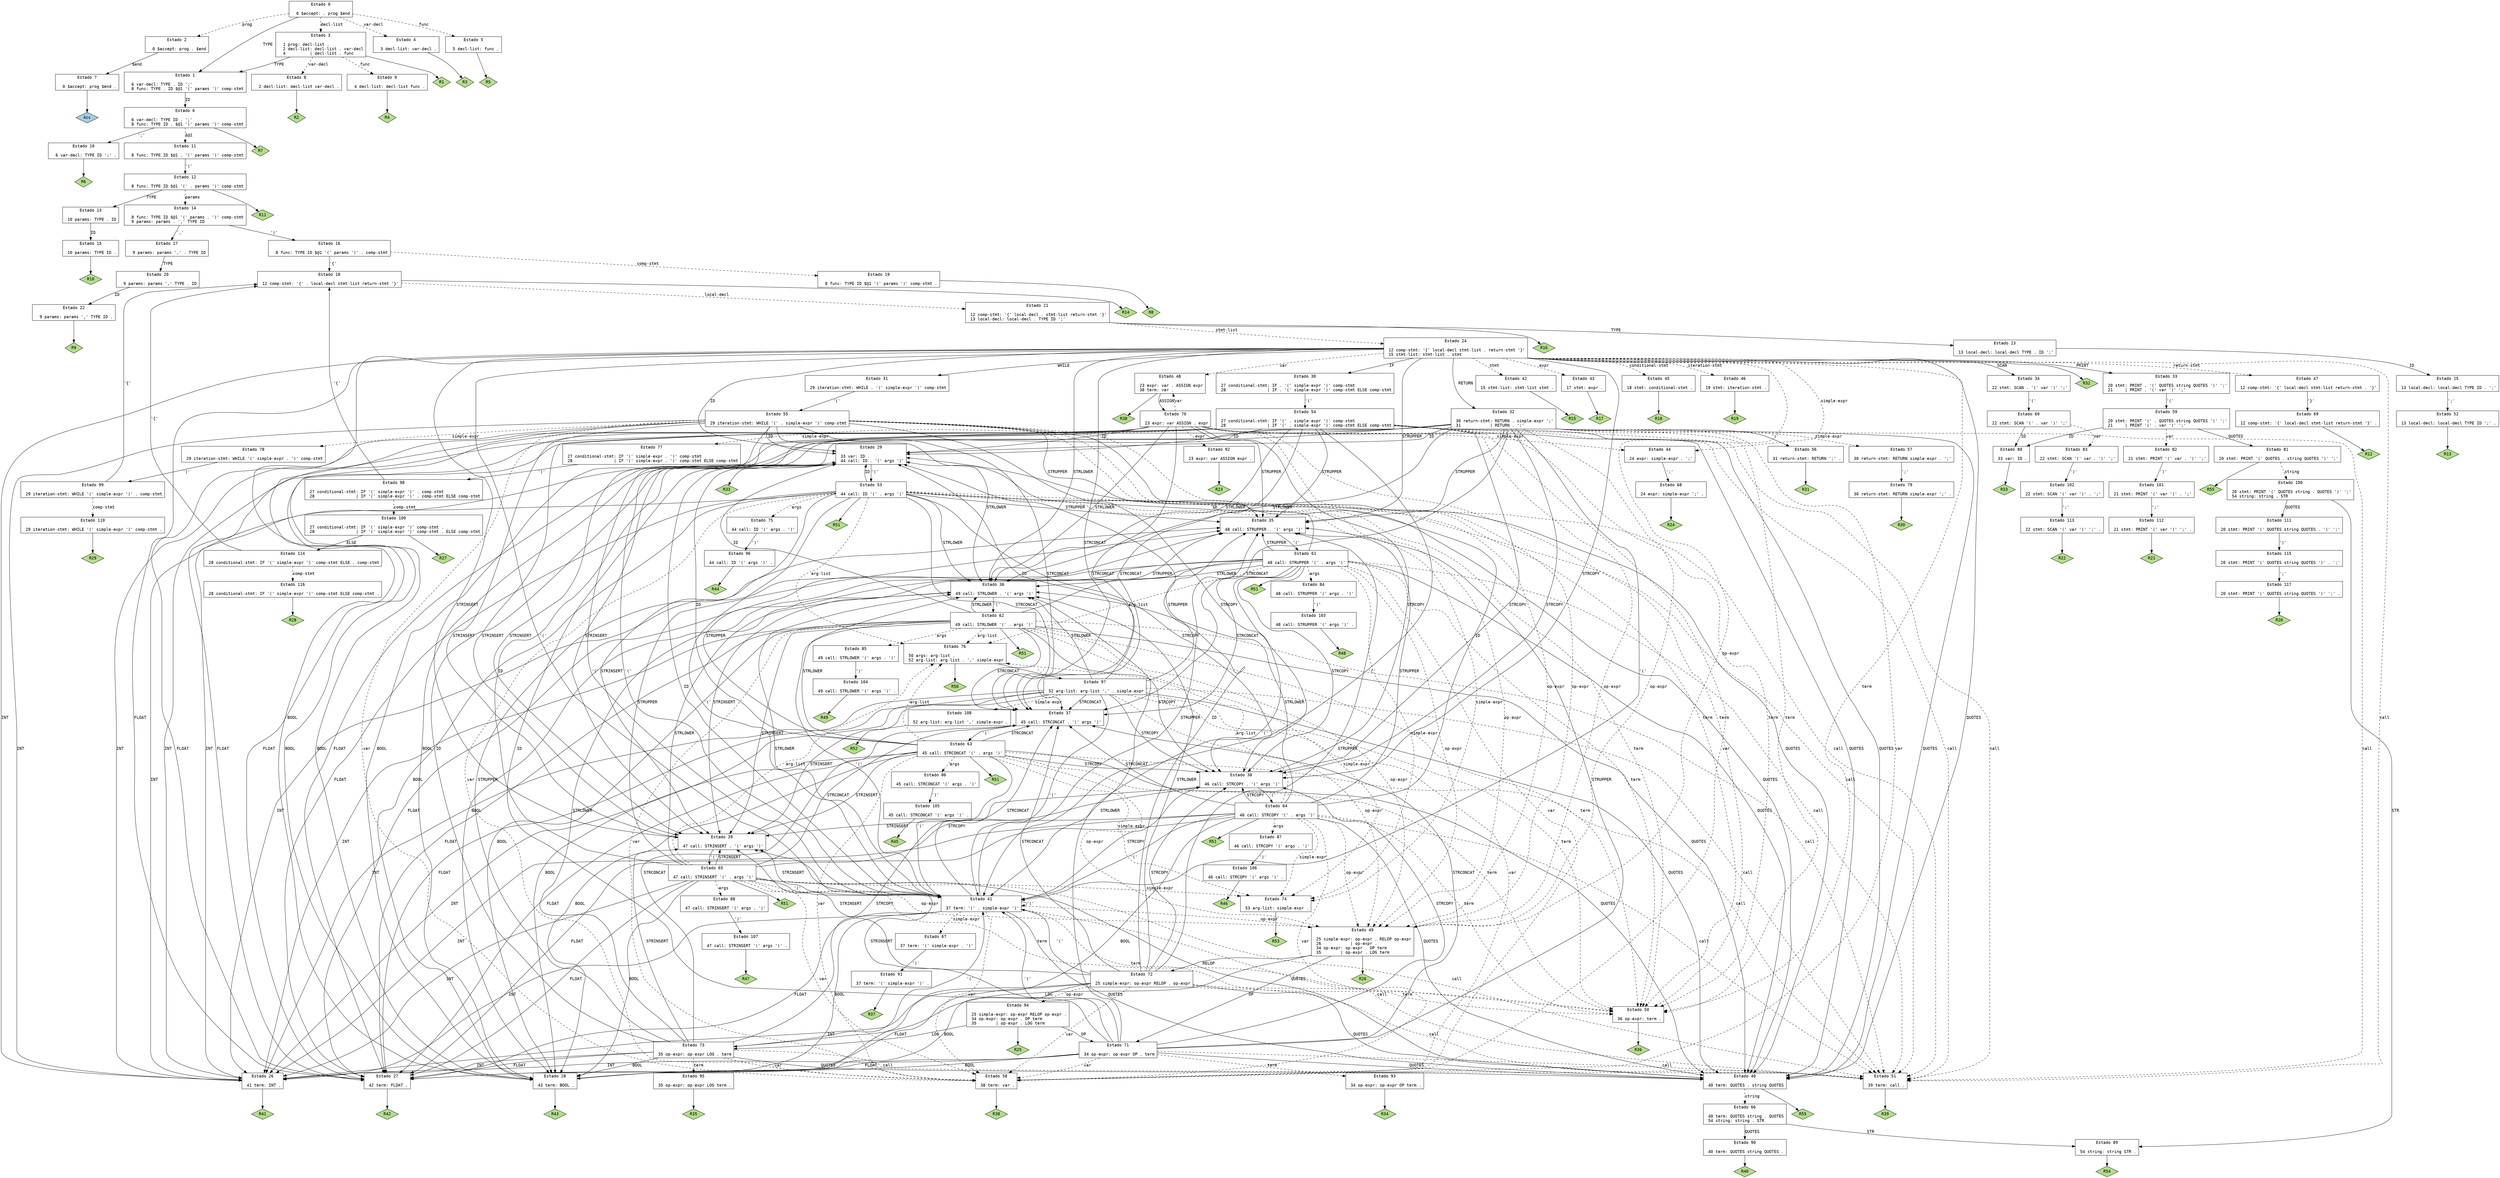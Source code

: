 // Gerado por GNU Bison 3.0.4.
// Relate erros para <bug-bison@gnu.org>.
// Site: <http://www.gnu.org/software/bison/>.

digraph "syntax.y"
{
  node [fontname = courier, shape = box, colorscheme = paired6]
  edge [fontname = courier]

  0 [label="Estado 0\n\l  0 $accept: . prog $end\l"]
  0 -> 1 [style=solid label="TYPE"]
  0 -> 2 [style=dashed label="prog"]
  0 -> 3 [style=dashed label="decl-list"]
  0 -> 4 [style=dashed label="var-decl"]
  0 -> 5 [style=dashed label="func"]
  1 [label="Estado 1\n\l  6 var-decl: TYPE . ID ';'\l  8 func: TYPE . ID $@1 '(' params ')' comp-stmt\l"]
  1 -> 6 [style=solid label="ID"]
  2 [label="Estado 2\n\l  0 $accept: prog . $end\l"]
  2 -> 7 [style=solid label="$end"]
  3 [label="Estado 3\n\l  1 prog: decl-list .\l  2 decl-list: decl-list . var-decl\l  4          | decl-list . func\l"]
  3 -> 1 [style=solid label="TYPE"]
  3 -> 8 [style=dashed label="var-decl"]
  3 -> 9 [style=dashed label="func"]
  3 -> "3R1" [style=solid]
 "3R1" [label="R1", fillcolor=3, shape=diamond, style=filled]
  4 [label="Estado 4\n\l  3 decl-list: var-decl .\l"]
  4 -> "4R3" [style=solid]
 "4R3" [label="R3", fillcolor=3, shape=diamond, style=filled]
  5 [label="Estado 5\n\l  5 decl-list: func .\l"]
  5 -> "5R5" [style=solid]
 "5R5" [label="R5", fillcolor=3, shape=diamond, style=filled]
  6 [label="Estado 6\n\l  6 var-decl: TYPE ID . ';'\l  8 func: TYPE ID . $@1 '(' params ')' comp-stmt\l"]
  6 -> 10 [style=solid label="';'"]
  6 -> 11 [style=dashed label="$@1"]
  6 -> "6R7" [style=solid]
 "6R7" [label="R7", fillcolor=3, shape=diamond, style=filled]
  7 [label="Estado 7\n\l  0 $accept: prog $end .\l"]
  7 -> "7R0" [style=solid]
 "7R0" [label="Acc", fillcolor=1, shape=diamond, style=filled]
  8 [label="Estado 8\n\l  2 decl-list: decl-list var-decl .\l"]
  8 -> "8R2" [style=solid]
 "8R2" [label="R2", fillcolor=3, shape=diamond, style=filled]
  9 [label="Estado 9\n\l  4 decl-list: decl-list func .\l"]
  9 -> "9R4" [style=solid]
 "9R4" [label="R4", fillcolor=3, shape=diamond, style=filled]
  10 [label="Estado 10\n\l  6 var-decl: TYPE ID ';' .\l"]
  10 -> "10R6" [style=solid]
 "10R6" [label="R6", fillcolor=3, shape=diamond, style=filled]
  11 [label="Estado 11\n\l  8 func: TYPE ID $@1 . '(' params ')' comp-stmt\l"]
  11 -> 12 [style=solid label="'('"]
  12 [label="Estado 12\n\l  8 func: TYPE ID $@1 '(' . params ')' comp-stmt\l"]
  12 -> 13 [style=solid label="TYPE"]
  12 -> 14 [style=dashed label="params"]
  12 -> "12R11" [style=solid]
 "12R11" [label="R11", fillcolor=3, shape=diamond, style=filled]
  13 [label="Estado 13\n\l 10 params: TYPE . ID\l"]
  13 -> 15 [style=solid label="ID"]
  14 [label="Estado 14\n\l  8 func: TYPE ID $@1 '(' params . ')' comp-stmt\l  9 params: params . ',' TYPE ID\l"]
  14 -> 16 [style=solid label="')'"]
  14 -> 17 [style=solid label="','"]
  15 [label="Estado 15\n\l 10 params: TYPE ID .\l"]
  15 -> "15R10" [style=solid]
 "15R10" [label="R10", fillcolor=3, shape=diamond, style=filled]
  16 [label="Estado 16\n\l  8 func: TYPE ID $@1 '(' params ')' . comp-stmt\l"]
  16 -> 18 [style=solid label="'{'"]
  16 -> 19 [style=dashed label="comp-stmt"]
  17 [label="Estado 17\n\l  9 params: params ',' . TYPE ID\l"]
  17 -> 20 [style=solid label="TYPE"]
  18 [label="Estado 18\n\l 12 comp-stmt: '{' . local-decl stmt-list return-stmt '}'\l"]
  18 -> 21 [style=dashed label="local-decl"]
  18 -> "18R14" [style=solid]
 "18R14" [label="R14", fillcolor=3, shape=diamond, style=filled]
  19 [label="Estado 19\n\l  8 func: TYPE ID $@1 '(' params ')' comp-stmt .\l"]
  19 -> "19R8" [style=solid]
 "19R8" [label="R8", fillcolor=3, shape=diamond, style=filled]
  20 [label="Estado 20\n\l  9 params: params ',' TYPE . ID\l"]
  20 -> 22 [style=solid label="ID"]
  21 [label="Estado 21\n\l 12 comp-stmt: '{' local-decl . stmt-list return-stmt '}'\l 13 local-decl: local-decl . TYPE ID ';'\l"]
  21 -> 23 [style=solid label="TYPE"]
  21 -> 24 [style=dashed label="stmt-list"]
  21 -> "21R16" [style=solid]
 "21R16" [label="R16", fillcolor=3, shape=diamond, style=filled]
  22 [label="Estado 22\n\l  9 params: params ',' TYPE ID .\l"]
  22 -> "22R9" [style=solid]
 "22R9" [label="R9", fillcolor=3, shape=diamond, style=filled]
  23 [label="Estado 23\n\l 13 local-decl: local-decl TYPE . ID ';'\l"]
  23 -> 25 [style=solid label="ID"]
  24 [label="Estado 24\n\l 12 comp-stmt: '{' local-decl stmt-list . return-stmt '}'\l 15 stmt-list: stmt-list . stmt\l"]
  24 -> 26 [style=solid label="INT"]
  24 -> 27 [style=solid label="FLOAT"]
  24 -> 28 [style=solid label="BOOL"]
  24 -> 29 [style=solid label="ID"]
  24 -> 30 [style=solid label="IF"]
  24 -> 31 [style=solid label="WHILE"]
  24 -> 32 [style=solid label="RETURN"]
  24 -> 33 [style=solid label="PRINT"]
  24 -> 34 [style=solid label="SCAN"]
  24 -> 35 [style=solid label="STRUPPER"]
  24 -> 36 [style=solid label="STRLOWER"]
  24 -> 37 [style=solid label="STRCONCAT"]
  24 -> 38 [style=solid label="STRCOPY"]
  24 -> 39 [style=solid label="STRINSERT"]
  24 -> 40 [style=solid label="QUOTES"]
  24 -> 41 [style=solid label="'('"]
  24 -> 42 [style=dashed label="stmt"]
  24 -> 43 [style=dashed label="expr"]
  24 -> 44 [style=dashed label="simple-expr"]
  24 -> 45 [style=dashed label="conditional-stmt"]
  24 -> 46 [style=dashed label="iteration-stmt"]
  24 -> 47 [style=dashed label="return-stmt"]
  24 -> 48 [style=dashed label="var"]
  24 -> 49 [style=dashed label="op-expr"]
  24 -> 50 [style=dashed label="term"]
  24 -> 51 [style=dashed label="call"]
  24 -> "24R32" [style=solid]
 "24R32" [label="R32", fillcolor=3, shape=diamond, style=filled]
  25 [label="Estado 25\n\l 13 local-decl: local-decl TYPE ID . ';'\l"]
  25 -> 52 [style=solid label="';'"]
  26 [label="Estado 26\n\l 41 term: INT .\l"]
  26 -> "26R41" [style=solid]
 "26R41" [label="R41", fillcolor=3, shape=diamond, style=filled]
  27 [label="Estado 27\n\l 42 term: FLOAT .\l"]
  27 -> "27R42" [style=solid]
 "27R42" [label="R42", fillcolor=3, shape=diamond, style=filled]
  28 [label="Estado 28\n\l 43 term: BOOL .\l"]
  28 -> "28R43" [style=solid]
 "28R43" [label="R43", fillcolor=3, shape=diamond, style=filled]
  29 [label="Estado 29\n\l 33 var: ID .\l 44 call: ID . '(' args ')'\l"]
  29 -> 53 [style=solid label="'('"]
  29 -> "29R33" [style=solid]
 "29R33" [label="R33", fillcolor=3, shape=diamond, style=filled]
  30 [label="Estado 30\n\l 27 conditional-stmt: IF . '(' simple-expr ')' comp-stmt\l 28                 | IF . '(' simple-expr ')' comp-stmt ELSE comp-stmt\l"]
  30 -> 54 [style=solid label="'('"]
  31 [label="Estado 31\n\l 29 iteration-stmt: WHILE . '(' simple-expr ')' comp-stmt\l"]
  31 -> 55 [style=solid label="'('"]
  32 [label="Estado 32\n\l 30 return-stmt: RETURN . simple-expr ';'\l 31            | RETURN . ';'\l"]
  32 -> 26 [style=solid label="INT"]
  32 -> 27 [style=solid label="FLOAT"]
  32 -> 28 [style=solid label="BOOL"]
  32 -> 29 [style=solid label="ID"]
  32 -> 35 [style=solid label="STRUPPER"]
  32 -> 36 [style=solid label="STRLOWER"]
  32 -> 37 [style=solid label="STRCONCAT"]
  32 -> 38 [style=solid label="STRCOPY"]
  32 -> 39 [style=solid label="STRINSERT"]
  32 -> 40 [style=solid label="QUOTES"]
  32 -> 56 [style=solid label="';'"]
  32 -> 41 [style=solid label="'('"]
  32 -> 57 [style=dashed label="simple-expr"]
  32 -> 58 [style=dashed label="var"]
  32 -> 49 [style=dashed label="op-expr"]
  32 -> 50 [style=dashed label="term"]
  32 -> 51 [style=dashed label="call"]
  33 [label="Estado 33\n\l 20 stmt: PRINT . '(' QUOTES string QUOTES ')' ';'\l 21     | PRINT . '(' var ')' ';'\l"]
  33 -> 59 [style=solid label="'('"]
  34 [label="Estado 34\n\l 22 stmt: SCAN . '(' var ')' ';'\l"]
  34 -> 60 [style=solid label="'('"]
  35 [label="Estado 35\n\l 48 call: STRUPPER . '(' args ')'\l"]
  35 -> 61 [style=solid label="'('"]
  36 [label="Estado 36\n\l 49 call: STRLOWER . '(' args ')'\l"]
  36 -> 62 [style=solid label="'('"]
  37 [label="Estado 37\n\l 45 call: STRCONCAT . '(' args ')'\l"]
  37 -> 63 [style=solid label="'('"]
  38 [label="Estado 38\n\l 46 call: STRCOPY . '(' args ')'\l"]
  38 -> 64 [style=solid label="'('"]
  39 [label="Estado 39\n\l 47 call: STRINSERT . '(' args ')'\l"]
  39 -> 65 [style=solid label="'('"]
  40 [label="Estado 40\n\l 40 term: QUOTES . string QUOTES\l"]
  40 -> 66 [style=dashed label="string"]
  40 -> "40R55" [style=solid]
 "40R55" [label="R55", fillcolor=3, shape=diamond, style=filled]
  41 [label="Estado 41\n\l 37 term: '(' . simple-expr ')'\l"]
  41 -> 26 [style=solid label="INT"]
  41 -> 27 [style=solid label="FLOAT"]
  41 -> 28 [style=solid label="BOOL"]
  41 -> 29 [style=solid label="ID"]
  41 -> 35 [style=solid label="STRUPPER"]
  41 -> 36 [style=solid label="STRLOWER"]
  41 -> 37 [style=solid label="STRCONCAT"]
  41 -> 38 [style=solid label="STRCOPY"]
  41 -> 39 [style=solid label="STRINSERT"]
  41 -> 40 [style=solid label="QUOTES"]
  41 -> 41 [style=solid label="'('"]
  41 -> 67 [style=dashed label="simple-expr"]
  41 -> 58 [style=dashed label="var"]
  41 -> 49 [style=dashed label="op-expr"]
  41 -> 50 [style=dashed label="term"]
  41 -> 51 [style=dashed label="call"]
  42 [label="Estado 42\n\l 15 stmt-list: stmt-list stmt .\l"]
  42 -> "42R15" [style=solid]
 "42R15" [label="R15", fillcolor=3, shape=diamond, style=filled]
  43 [label="Estado 43\n\l 17 stmt: expr .\l"]
  43 -> "43R17" [style=solid]
 "43R17" [label="R17", fillcolor=3, shape=diamond, style=filled]
  44 [label="Estado 44\n\l 24 expr: simple-expr . ';'\l"]
  44 -> 68 [style=solid label="';'"]
  45 [label="Estado 45\n\l 18 stmt: conditional-stmt .\l"]
  45 -> "45R18" [style=solid]
 "45R18" [label="R18", fillcolor=3, shape=diamond, style=filled]
  46 [label="Estado 46\n\l 19 stmt: iteration-stmt .\l"]
  46 -> "46R19" [style=solid]
 "46R19" [label="R19", fillcolor=3, shape=diamond, style=filled]
  47 [label="Estado 47\n\l 12 comp-stmt: '{' local-decl stmt-list return-stmt . '}'\l"]
  47 -> 69 [style=solid label="'}'"]
  48 [label="Estado 48\n\l 23 expr: var . ASSIGN expr\l 38 term: var .\l"]
  48 -> 70 [style=solid label="ASSIGN"]
  48 -> "48R38" [style=solid]
 "48R38" [label="R38", fillcolor=3, shape=diamond, style=filled]
  49 [label="Estado 49\n\l 25 simple-expr: op-expr . RELOP op-expr\l 26            | op-expr .\l 34 op-expr: op-expr . OP term\l 35        | op-expr . LOG term\l"]
  49 -> 71 [style=solid label="OP"]
  49 -> 72 [style=solid label="RELOP"]
  49 -> 73 [style=solid label="LOG"]
  49 -> "49R26" [style=solid]
 "49R26" [label="R26", fillcolor=3, shape=diamond, style=filled]
  50 [label="Estado 50\n\l 36 op-expr: term .\l"]
  50 -> "50R36" [style=solid]
 "50R36" [label="R36", fillcolor=3, shape=diamond, style=filled]
  51 [label="Estado 51\n\l 39 term: call .\l"]
  51 -> "51R39" [style=solid]
 "51R39" [label="R39", fillcolor=3, shape=diamond, style=filled]
  52 [label="Estado 52\n\l 13 local-decl: local-decl TYPE ID ';' .\l"]
  52 -> "52R13" [style=solid]
 "52R13" [label="R13", fillcolor=3, shape=diamond, style=filled]
  53 [label="Estado 53\n\l 44 call: ID '(' . args ')'\l"]
  53 -> 26 [style=solid label="INT"]
  53 -> 27 [style=solid label="FLOAT"]
  53 -> 28 [style=solid label="BOOL"]
  53 -> 29 [style=solid label="ID"]
  53 -> 35 [style=solid label="STRUPPER"]
  53 -> 36 [style=solid label="STRLOWER"]
  53 -> 37 [style=solid label="STRCONCAT"]
  53 -> 38 [style=solid label="STRCOPY"]
  53 -> 39 [style=solid label="STRINSERT"]
  53 -> 40 [style=solid label="QUOTES"]
  53 -> 41 [style=solid label="'('"]
  53 -> 74 [style=dashed label="simple-expr"]
  53 -> 58 [style=dashed label="var"]
  53 -> 49 [style=dashed label="op-expr"]
  53 -> 50 [style=dashed label="term"]
  53 -> 51 [style=dashed label="call"]
  53 -> 75 [style=dashed label="args"]
  53 -> 76 [style=dashed label="arg-list"]
  53 -> "53R51" [style=solid]
 "53R51" [label="R51", fillcolor=3, shape=diamond, style=filled]
  54 [label="Estado 54\n\l 27 conditional-stmt: IF '(' . simple-expr ')' comp-stmt\l 28                 | IF '(' . simple-expr ')' comp-stmt ELSE comp-stmt\l"]
  54 -> 26 [style=solid label="INT"]
  54 -> 27 [style=solid label="FLOAT"]
  54 -> 28 [style=solid label="BOOL"]
  54 -> 29 [style=solid label="ID"]
  54 -> 35 [style=solid label="STRUPPER"]
  54 -> 36 [style=solid label="STRLOWER"]
  54 -> 37 [style=solid label="STRCONCAT"]
  54 -> 38 [style=solid label="STRCOPY"]
  54 -> 39 [style=solid label="STRINSERT"]
  54 -> 40 [style=solid label="QUOTES"]
  54 -> 41 [style=solid label="'('"]
  54 -> 77 [style=dashed label="simple-expr"]
  54 -> 58 [style=dashed label="var"]
  54 -> 49 [style=dashed label="op-expr"]
  54 -> 50 [style=dashed label="term"]
  54 -> 51 [style=dashed label="call"]
  55 [label="Estado 55\n\l 29 iteration-stmt: WHILE '(' . simple-expr ')' comp-stmt\l"]
  55 -> 26 [style=solid label="INT"]
  55 -> 27 [style=solid label="FLOAT"]
  55 -> 28 [style=solid label="BOOL"]
  55 -> 29 [style=solid label="ID"]
  55 -> 35 [style=solid label="STRUPPER"]
  55 -> 36 [style=solid label="STRLOWER"]
  55 -> 37 [style=solid label="STRCONCAT"]
  55 -> 38 [style=solid label="STRCOPY"]
  55 -> 39 [style=solid label="STRINSERT"]
  55 -> 40 [style=solid label="QUOTES"]
  55 -> 41 [style=solid label="'('"]
  55 -> 78 [style=dashed label="simple-expr"]
  55 -> 58 [style=dashed label="var"]
  55 -> 49 [style=dashed label="op-expr"]
  55 -> 50 [style=dashed label="term"]
  55 -> 51 [style=dashed label="call"]
  56 [label="Estado 56\n\l 31 return-stmt: RETURN ';' .\l"]
  56 -> "56R31" [style=solid]
 "56R31" [label="R31", fillcolor=3, shape=diamond, style=filled]
  57 [label="Estado 57\n\l 30 return-stmt: RETURN simple-expr . ';'\l"]
  57 -> 79 [style=solid label="';'"]
  58 [label="Estado 58\n\l 38 term: var .\l"]
  58 -> "58R38" [style=solid]
 "58R38" [label="R38", fillcolor=3, shape=diamond, style=filled]
  59 [label="Estado 59\n\l 20 stmt: PRINT '(' . QUOTES string QUOTES ')' ';'\l 21     | PRINT '(' . var ')' ';'\l"]
  59 -> 80 [style=solid label="ID"]
  59 -> 81 [style=solid label="QUOTES"]
  59 -> 82 [style=dashed label="var"]
  60 [label="Estado 60\n\l 22 stmt: SCAN '(' . var ')' ';'\l"]
  60 -> 80 [style=solid label="ID"]
  60 -> 83 [style=dashed label="var"]
  61 [label="Estado 61\n\l 48 call: STRUPPER '(' . args ')'\l"]
  61 -> 26 [style=solid label="INT"]
  61 -> 27 [style=solid label="FLOAT"]
  61 -> 28 [style=solid label="BOOL"]
  61 -> 29 [style=solid label="ID"]
  61 -> 35 [style=solid label="STRUPPER"]
  61 -> 36 [style=solid label="STRLOWER"]
  61 -> 37 [style=solid label="STRCONCAT"]
  61 -> 38 [style=solid label="STRCOPY"]
  61 -> 39 [style=solid label="STRINSERT"]
  61 -> 40 [style=solid label="QUOTES"]
  61 -> 41 [style=solid label="'('"]
  61 -> 74 [style=dashed label="simple-expr"]
  61 -> 58 [style=dashed label="var"]
  61 -> 49 [style=dashed label="op-expr"]
  61 -> 50 [style=dashed label="term"]
  61 -> 51 [style=dashed label="call"]
  61 -> 84 [style=dashed label="args"]
  61 -> 76 [style=dashed label="arg-list"]
  61 -> "61R51" [style=solid]
 "61R51" [label="R51", fillcolor=3, shape=diamond, style=filled]
  62 [label="Estado 62\n\l 49 call: STRLOWER '(' . args ')'\l"]
  62 -> 26 [style=solid label="INT"]
  62 -> 27 [style=solid label="FLOAT"]
  62 -> 28 [style=solid label="BOOL"]
  62 -> 29 [style=solid label="ID"]
  62 -> 35 [style=solid label="STRUPPER"]
  62 -> 36 [style=solid label="STRLOWER"]
  62 -> 37 [style=solid label="STRCONCAT"]
  62 -> 38 [style=solid label="STRCOPY"]
  62 -> 39 [style=solid label="STRINSERT"]
  62 -> 40 [style=solid label="QUOTES"]
  62 -> 41 [style=solid label="'('"]
  62 -> 74 [style=dashed label="simple-expr"]
  62 -> 58 [style=dashed label="var"]
  62 -> 49 [style=dashed label="op-expr"]
  62 -> 50 [style=dashed label="term"]
  62 -> 51 [style=dashed label="call"]
  62 -> 85 [style=dashed label="args"]
  62 -> 76 [style=dashed label="arg-list"]
  62 -> "62R51" [style=solid]
 "62R51" [label="R51", fillcolor=3, shape=diamond, style=filled]
  63 [label="Estado 63\n\l 45 call: STRCONCAT '(' . args ')'\l"]
  63 -> 26 [style=solid label="INT"]
  63 -> 27 [style=solid label="FLOAT"]
  63 -> 28 [style=solid label="BOOL"]
  63 -> 29 [style=solid label="ID"]
  63 -> 35 [style=solid label="STRUPPER"]
  63 -> 36 [style=solid label="STRLOWER"]
  63 -> 37 [style=solid label="STRCONCAT"]
  63 -> 38 [style=solid label="STRCOPY"]
  63 -> 39 [style=solid label="STRINSERT"]
  63 -> 40 [style=solid label="QUOTES"]
  63 -> 41 [style=solid label="'('"]
  63 -> 74 [style=dashed label="simple-expr"]
  63 -> 58 [style=dashed label="var"]
  63 -> 49 [style=dashed label="op-expr"]
  63 -> 50 [style=dashed label="term"]
  63 -> 51 [style=dashed label="call"]
  63 -> 86 [style=dashed label="args"]
  63 -> 76 [style=dashed label="arg-list"]
  63 -> "63R51" [style=solid]
 "63R51" [label="R51", fillcolor=3, shape=diamond, style=filled]
  64 [label="Estado 64\n\l 46 call: STRCOPY '(' . args ')'\l"]
  64 -> 26 [style=solid label="INT"]
  64 -> 27 [style=solid label="FLOAT"]
  64 -> 28 [style=solid label="BOOL"]
  64 -> 29 [style=solid label="ID"]
  64 -> 35 [style=solid label="STRUPPER"]
  64 -> 36 [style=solid label="STRLOWER"]
  64 -> 37 [style=solid label="STRCONCAT"]
  64 -> 38 [style=solid label="STRCOPY"]
  64 -> 39 [style=solid label="STRINSERT"]
  64 -> 40 [style=solid label="QUOTES"]
  64 -> 41 [style=solid label="'('"]
  64 -> 74 [style=dashed label="simple-expr"]
  64 -> 58 [style=dashed label="var"]
  64 -> 49 [style=dashed label="op-expr"]
  64 -> 50 [style=dashed label="term"]
  64 -> 51 [style=dashed label="call"]
  64 -> 87 [style=dashed label="args"]
  64 -> 76 [style=dashed label="arg-list"]
  64 -> "64R51" [style=solid]
 "64R51" [label="R51", fillcolor=3, shape=diamond, style=filled]
  65 [label="Estado 65\n\l 47 call: STRINSERT '(' . args ')'\l"]
  65 -> 26 [style=solid label="INT"]
  65 -> 27 [style=solid label="FLOAT"]
  65 -> 28 [style=solid label="BOOL"]
  65 -> 29 [style=solid label="ID"]
  65 -> 35 [style=solid label="STRUPPER"]
  65 -> 36 [style=solid label="STRLOWER"]
  65 -> 37 [style=solid label="STRCONCAT"]
  65 -> 38 [style=solid label="STRCOPY"]
  65 -> 39 [style=solid label="STRINSERT"]
  65 -> 40 [style=solid label="QUOTES"]
  65 -> 41 [style=solid label="'('"]
  65 -> 74 [style=dashed label="simple-expr"]
  65 -> 58 [style=dashed label="var"]
  65 -> 49 [style=dashed label="op-expr"]
  65 -> 50 [style=dashed label="term"]
  65 -> 51 [style=dashed label="call"]
  65 -> 88 [style=dashed label="args"]
  65 -> 76 [style=dashed label="arg-list"]
  65 -> "65R51" [style=solid]
 "65R51" [label="R51", fillcolor=3, shape=diamond, style=filled]
  66 [label="Estado 66\n\l 40 term: QUOTES string . QUOTES\l 54 string: string . STR\l"]
  66 -> 89 [style=solid label="STR"]
  66 -> 90 [style=solid label="QUOTES"]
  67 [label="Estado 67\n\l 37 term: '(' simple-expr . ')'\l"]
  67 -> 91 [style=solid label="')'"]
  68 [label="Estado 68\n\l 24 expr: simple-expr ';' .\l"]
  68 -> "68R24" [style=solid]
 "68R24" [label="R24", fillcolor=3, shape=diamond, style=filled]
  69 [label="Estado 69\n\l 12 comp-stmt: '{' local-decl stmt-list return-stmt '}' .\l"]
  69 -> "69R12" [style=solid]
 "69R12" [label="R12", fillcolor=3, shape=diamond, style=filled]
  70 [label="Estado 70\n\l 23 expr: var ASSIGN . expr\l"]
  70 -> 26 [style=solid label="INT"]
  70 -> 27 [style=solid label="FLOAT"]
  70 -> 28 [style=solid label="BOOL"]
  70 -> 29 [style=solid label="ID"]
  70 -> 35 [style=solid label="STRUPPER"]
  70 -> 36 [style=solid label="STRLOWER"]
  70 -> 37 [style=solid label="STRCONCAT"]
  70 -> 38 [style=solid label="STRCOPY"]
  70 -> 39 [style=solid label="STRINSERT"]
  70 -> 40 [style=solid label="QUOTES"]
  70 -> 41 [style=solid label="'('"]
  70 -> 92 [style=dashed label="expr"]
  70 -> 44 [style=dashed label="simple-expr"]
  70 -> 48 [style=dashed label="var"]
  70 -> 49 [style=dashed label="op-expr"]
  70 -> 50 [style=dashed label="term"]
  70 -> 51 [style=dashed label="call"]
  71 [label="Estado 71\n\l 34 op-expr: op-expr OP . term\l"]
  71 -> 26 [style=solid label="INT"]
  71 -> 27 [style=solid label="FLOAT"]
  71 -> 28 [style=solid label="BOOL"]
  71 -> 29 [style=solid label="ID"]
  71 -> 35 [style=solid label="STRUPPER"]
  71 -> 36 [style=solid label="STRLOWER"]
  71 -> 37 [style=solid label="STRCONCAT"]
  71 -> 38 [style=solid label="STRCOPY"]
  71 -> 39 [style=solid label="STRINSERT"]
  71 -> 40 [style=solid label="QUOTES"]
  71 -> 41 [style=solid label="'('"]
  71 -> 58 [style=dashed label="var"]
  71 -> 93 [style=dashed label="term"]
  71 -> 51 [style=dashed label="call"]
  72 [label="Estado 72\n\l 25 simple-expr: op-expr RELOP . op-expr\l"]
  72 -> 26 [style=solid label="INT"]
  72 -> 27 [style=solid label="FLOAT"]
  72 -> 28 [style=solid label="BOOL"]
  72 -> 29 [style=solid label="ID"]
  72 -> 35 [style=solid label="STRUPPER"]
  72 -> 36 [style=solid label="STRLOWER"]
  72 -> 37 [style=solid label="STRCONCAT"]
  72 -> 38 [style=solid label="STRCOPY"]
  72 -> 39 [style=solid label="STRINSERT"]
  72 -> 40 [style=solid label="QUOTES"]
  72 -> 41 [style=solid label="'('"]
  72 -> 58 [style=dashed label="var"]
  72 -> 94 [style=dashed label="op-expr"]
  72 -> 50 [style=dashed label="term"]
  72 -> 51 [style=dashed label="call"]
  73 [label="Estado 73\n\l 35 op-expr: op-expr LOG . term\l"]
  73 -> 26 [style=solid label="INT"]
  73 -> 27 [style=solid label="FLOAT"]
  73 -> 28 [style=solid label="BOOL"]
  73 -> 29 [style=solid label="ID"]
  73 -> 35 [style=solid label="STRUPPER"]
  73 -> 36 [style=solid label="STRLOWER"]
  73 -> 37 [style=solid label="STRCONCAT"]
  73 -> 38 [style=solid label="STRCOPY"]
  73 -> 39 [style=solid label="STRINSERT"]
  73 -> 40 [style=solid label="QUOTES"]
  73 -> 41 [style=solid label="'('"]
  73 -> 58 [style=dashed label="var"]
  73 -> 95 [style=dashed label="term"]
  73 -> 51 [style=dashed label="call"]
  74 [label="Estado 74\n\l 53 arg-list: simple-expr .\l"]
  74 -> "74R53" [style=solid]
 "74R53" [label="R53", fillcolor=3, shape=diamond, style=filled]
  75 [label="Estado 75\n\l 44 call: ID '(' args . ')'\l"]
  75 -> 96 [style=solid label="')'"]
  76 [label="Estado 76\n\l 50 args: arg-list .\l 52 arg-list: arg-list . ',' simple-expr\l"]
  76 -> 97 [style=solid label="','"]
  76 -> "76R50" [style=solid]
 "76R50" [label="R50", fillcolor=3, shape=diamond, style=filled]
  77 [label="Estado 77\n\l 27 conditional-stmt: IF '(' simple-expr . ')' comp-stmt\l 28                 | IF '(' simple-expr . ')' comp-stmt ELSE comp-stmt\l"]
  77 -> 98 [style=solid label="')'"]
  78 [label="Estado 78\n\l 29 iteration-stmt: WHILE '(' simple-expr . ')' comp-stmt\l"]
  78 -> 99 [style=solid label="')'"]
  79 [label="Estado 79\n\l 30 return-stmt: RETURN simple-expr ';' .\l"]
  79 -> "79R30" [style=solid]
 "79R30" [label="R30", fillcolor=3, shape=diamond, style=filled]
  80 [label="Estado 80\n\l 33 var: ID .\l"]
  80 -> "80R33" [style=solid]
 "80R33" [label="R33", fillcolor=3, shape=diamond, style=filled]
  81 [label="Estado 81\n\l 20 stmt: PRINT '(' QUOTES . string QUOTES ')' ';'\l"]
  81 -> 100 [style=dashed label="string"]
  81 -> "81R55" [style=solid]
 "81R55" [label="R55", fillcolor=3, shape=diamond, style=filled]
  82 [label="Estado 82\n\l 21 stmt: PRINT '(' var . ')' ';'\l"]
  82 -> 101 [style=solid label="')'"]
  83 [label="Estado 83\n\l 22 stmt: SCAN '(' var . ')' ';'\l"]
  83 -> 102 [style=solid label="')'"]
  84 [label="Estado 84\n\l 48 call: STRUPPER '(' args . ')'\l"]
  84 -> 103 [style=solid label="')'"]
  85 [label="Estado 85\n\l 49 call: STRLOWER '(' args . ')'\l"]
  85 -> 104 [style=solid label="')'"]
  86 [label="Estado 86\n\l 45 call: STRCONCAT '(' args . ')'\l"]
  86 -> 105 [style=solid label="')'"]
  87 [label="Estado 87\n\l 46 call: STRCOPY '(' args . ')'\l"]
  87 -> 106 [style=solid label="')'"]
  88 [label="Estado 88\n\l 47 call: STRINSERT '(' args . ')'\l"]
  88 -> 107 [style=solid label="')'"]
  89 [label="Estado 89\n\l 54 string: string STR .\l"]
  89 -> "89R54" [style=solid]
 "89R54" [label="R54", fillcolor=3, shape=diamond, style=filled]
  90 [label="Estado 90\n\l 40 term: QUOTES string QUOTES .\l"]
  90 -> "90R40" [style=solid]
 "90R40" [label="R40", fillcolor=3, shape=diamond, style=filled]
  91 [label="Estado 91\n\l 37 term: '(' simple-expr ')' .\l"]
  91 -> "91R37" [style=solid]
 "91R37" [label="R37", fillcolor=3, shape=diamond, style=filled]
  92 [label="Estado 92\n\l 23 expr: var ASSIGN expr .\l"]
  92 -> "92R23" [style=solid]
 "92R23" [label="R23", fillcolor=3, shape=diamond, style=filled]
  93 [label="Estado 93\n\l 34 op-expr: op-expr OP term .\l"]
  93 -> "93R34" [style=solid]
 "93R34" [label="R34", fillcolor=3, shape=diamond, style=filled]
  94 [label="Estado 94\n\l 25 simple-expr: op-expr RELOP op-expr .\l 34 op-expr: op-expr . OP term\l 35        | op-expr . LOG term\l"]
  94 -> 71 [style=solid label="OP"]
  94 -> 73 [style=solid label="LOG"]
  94 -> "94R25" [style=solid]
 "94R25" [label="R25", fillcolor=3, shape=diamond, style=filled]
  95 [label="Estado 95\n\l 35 op-expr: op-expr LOG term .\l"]
  95 -> "95R35" [style=solid]
 "95R35" [label="R35", fillcolor=3, shape=diamond, style=filled]
  96 [label="Estado 96\n\l 44 call: ID '(' args ')' .\l"]
  96 -> "96R44" [style=solid]
 "96R44" [label="R44", fillcolor=3, shape=diamond, style=filled]
  97 [label="Estado 97\n\l 52 arg-list: arg-list ',' . simple-expr\l"]
  97 -> 26 [style=solid label="INT"]
  97 -> 27 [style=solid label="FLOAT"]
  97 -> 28 [style=solid label="BOOL"]
  97 -> 29 [style=solid label="ID"]
  97 -> 35 [style=solid label="STRUPPER"]
  97 -> 36 [style=solid label="STRLOWER"]
  97 -> 37 [style=solid label="STRCONCAT"]
  97 -> 38 [style=solid label="STRCOPY"]
  97 -> 39 [style=solid label="STRINSERT"]
  97 -> 40 [style=solid label="QUOTES"]
  97 -> 41 [style=solid label="'('"]
  97 -> 108 [style=dashed label="simple-expr"]
  97 -> 58 [style=dashed label="var"]
  97 -> 49 [style=dashed label="op-expr"]
  97 -> 50 [style=dashed label="term"]
  97 -> 51 [style=dashed label="call"]
  98 [label="Estado 98\n\l 27 conditional-stmt: IF '(' simple-expr ')' . comp-stmt\l 28                 | IF '(' simple-expr ')' . comp-stmt ELSE comp-stmt\l"]
  98 -> 18 [style=solid label="'{'"]
  98 -> 109 [style=dashed label="comp-stmt"]
  99 [label="Estado 99\n\l 29 iteration-stmt: WHILE '(' simple-expr ')' . comp-stmt\l"]
  99 -> 18 [style=solid label="'{'"]
  99 -> 110 [style=dashed label="comp-stmt"]
  100 [label="Estado 100\n\l 20 stmt: PRINT '(' QUOTES string . QUOTES ')' ';'\l 54 string: string . STR\l"]
  100 -> 89 [style=solid label="STR"]
  100 -> 111 [style=solid label="QUOTES"]
  101 [label="Estado 101\n\l 21 stmt: PRINT '(' var ')' . ';'\l"]
  101 -> 112 [style=solid label="';'"]
  102 [label="Estado 102\n\l 22 stmt: SCAN '(' var ')' . ';'\l"]
  102 -> 113 [style=solid label="';'"]
  103 [label="Estado 103\n\l 48 call: STRUPPER '(' args ')' .\l"]
  103 -> "103R48" [style=solid]
 "103R48" [label="R48", fillcolor=3, shape=diamond, style=filled]
  104 [label="Estado 104\n\l 49 call: STRLOWER '(' args ')' .\l"]
  104 -> "104R49" [style=solid]
 "104R49" [label="R49", fillcolor=3, shape=diamond, style=filled]
  105 [label="Estado 105\n\l 45 call: STRCONCAT '(' args ')' .\l"]
  105 -> "105R45" [style=solid]
 "105R45" [label="R45", fillcolor=3, shape=diamond, style=filled]
  106 [label="Estado 106\n\l 46 call: STRCOPY '(' args ')' .\l"]
  106 -> "106R46" [style=solid]
 "106R46" [label="R46", fillcolor=3, shape=diamond, style=filled]
  107 [label="Estado 107\n\l 47 call: STRINSERT '(' args ')' .\l"]
  107 -> "107R47" [style=solid]
 "107R47" [label="R47", fillcolor=3, shape=diamond, style=filled]
  108 [label="Estado 108\n\l 52 arg-list: arg-list ',' simple-expr .\l"]
  108 -> "108R52" [style=solid]
 "108R52" [label="R52", fillcolor=3, shape=diamond, style=filled]
  109 [label="Estado 109\n\l 27 conditional-stmt: IF '(' simple-expr ')' comp-stmt .\l 28                 | IF '(' simple-expr ')' comp-stmt . ELSE comp-stmt\l"]
  109 -> 114 [style=solid label="ELSE"]
  109 -> "109R27" [style=solid]
 "109R27" [label="R27", fillcolor=3, shape=diamond, style=filled]
  110 [label="Estado 110\n\l 29 iteration-stmt: WHILE '(' simple-expr ')' comp-stmt .\l"]
  110 -> "110R29" [style=solid]
 "110R29" [label="R29", fillcolor=3, shape=diamond, style=filled]
  111 [label="Estado 111\n\l 20 stmt: PRINT '(' QUOTES string QUOTES . ')' ';'\l"]
  111 -> 115 [style=solid label="')'"]
  112 [label="Estado 112\n\l 21 stmt: PRINT '(' var ')' ';' .\l"]
  112 -> "112R21" [style=solid]
 "112R21" [label="R21", fillcolor=3, shape=diamond, style=filled]
  113 [label="Estado 113\n\l 22 stmt: SCAN '(' var ')' ';' .\l"]
  113 -> "113R22" [style=solid]
 "113R22" [label="R22", fillcolor=3, shape=diamond, style=filled]
  114 [label="Estado 114\n\l 28 conditional-stmt: IF '(' simple-expr ')' comp-stmt ELSE . comp-stmt\l"]
  114 -> 18 [style=solid label="'{'"]
  114 -> 116 [style=dashed label="comp-stmt"]
  115 [label="Estado 115\n\l 20 stmt: PRINT '(' QUOTES string QUOTES ')' . ';'\l"]
  115 -> 117 [style=solid label="';'"]
  116 [label="Estado 116\n\l 28 conditional-stmt: IF '(' simple-expr ')' comp-stmt ELSE comp-stmt .\l"]
  116 -> "116R28" [style=solid]
 "116R28" [label="R28", fillcolor=3, shape=diamond, style=filled]
  117 [label="Estado 117\n\l 20 stmt: PRINT '(' QUOTES string QUOTES ')' ';' .\l"]
  117 -> "117R20" [style=solid]
 "117R20" [label="R20", fillcolor=3, shape=diamond, style=filled]
}
